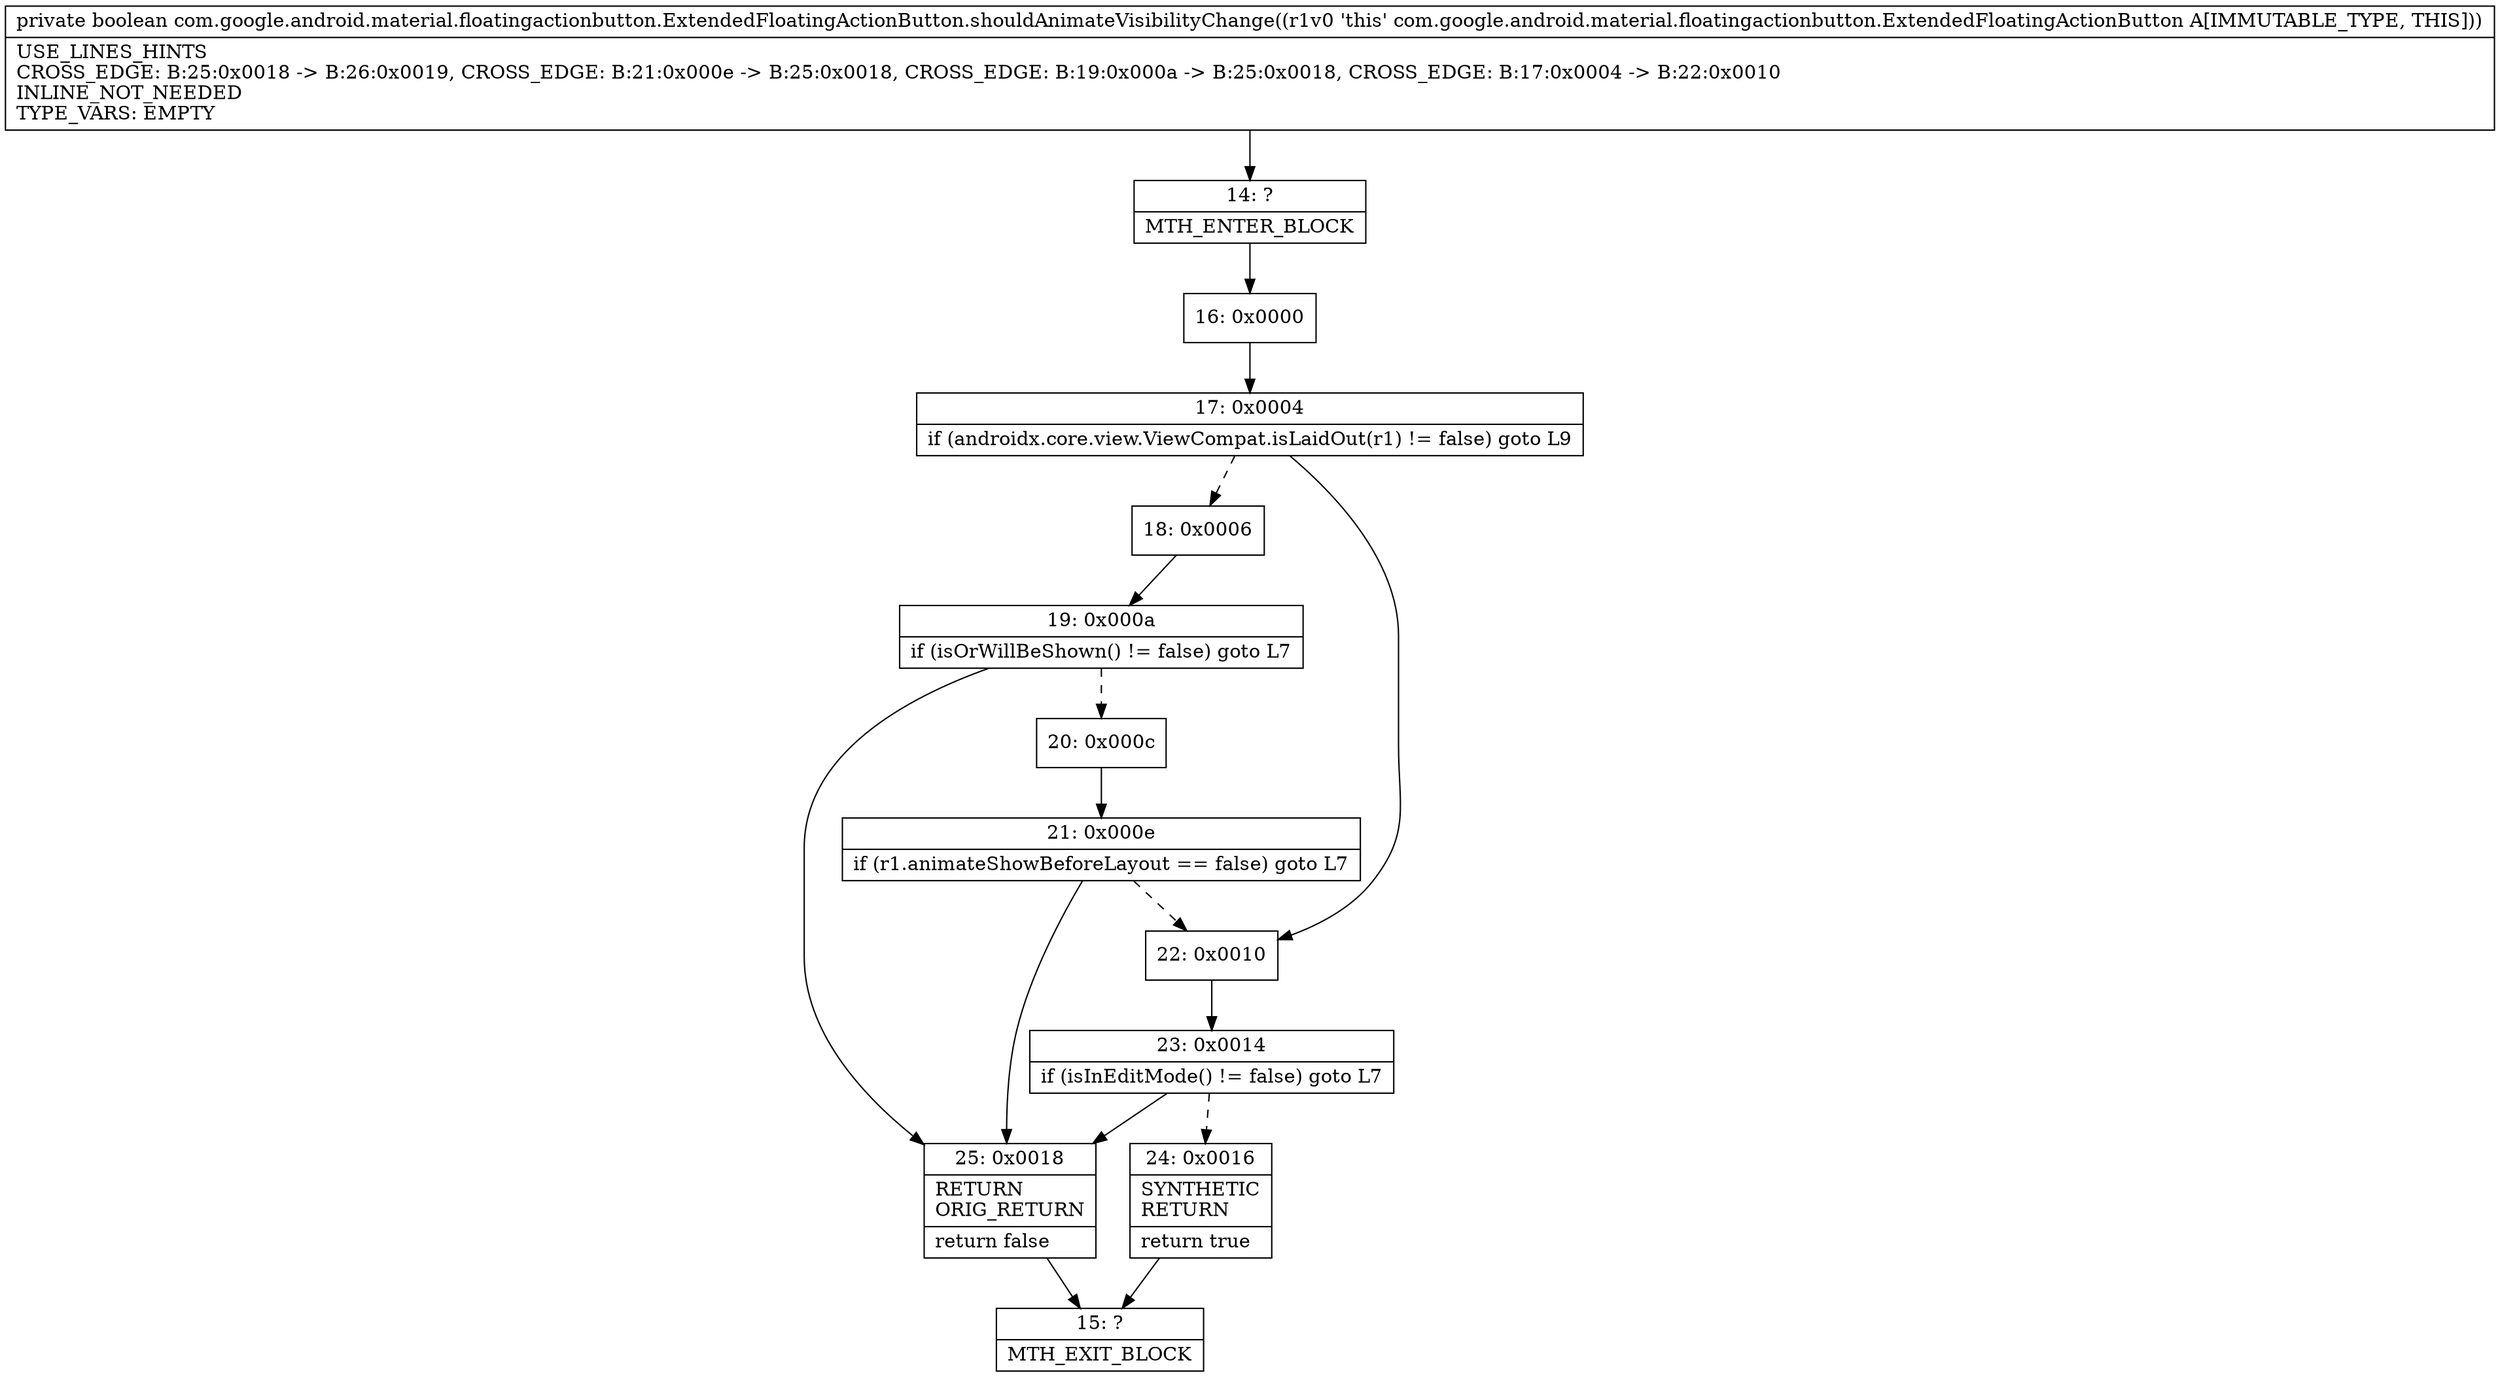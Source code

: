 digraph "CFG forcom.google.android.material.floatingactionbutton.ExtendedFloatingActionButton.shouldAnimateVisibilityChange()Z" {
Node_14 [shape=record,label="{14\:\ ?|MTH_ENTER_BLOCK\l}"];
Node_16 [shape=record,label="{16\:\ 0x0000}"];
Node_17 [shape=record,label="{17\:\ 0x0004|if (androidx.core.view.ViewCompat.isLaidOut(r1) != false) goto L9\l}"];
Node_18 [shape=record,label="{18\:\ 0x0006}"];
Node_19 [shape=record,label="{19\:\ 0x000a|if (isOrWillBeShown() != false) goto L7\l}"];
Node_20 [shape=record,label="{20\:\ 0x000c}"];
Node_21 [shape=record,label="{21\:\ 0x000e|if (r1.animateShowBeforeLayout == false) goto L7\l}"];
Node_25 [shape=record,label="{25\:\ 0x0018|RETURN\lORIG_RETURN\l|return false\l}"];
Node_15 [shape=record,label="{15\:\ ?|MTH_EXIT_BLOCK\l}"];
Node_22 [shape=record,label="{22\:\ 0x0010}"];
Node_23 [shape=record,label="{23\:\ 0x0014|if (isInEditMode() != false) goto L7\l}"];
Node_24 [shape=record,label="{24\:\ 0x0016|SYNTHETIC\lRETURN\l|return true\l}"];
MethodNode[shape=record,label="{private boolean com.google.android.material.floatingactionbutton.ExtendedFloatingActionButton.shouldAnimateVisibilityChange((r1v0 'this' com.google.android.material.floatingactionbutton.ExtendedFloatingActionButton A[IMMUTABLE_TYPE, THIS]))  | USE_LINES_HINTS\lCROSS_EDGE: B:25:0x0018 \-\> B:26:0x0019, CROSS_EDGE: B:21:0x000e \-\> B:25:0x0018, CROSS_EDGE: B:19:0x000a \-\> B:25:0x0018, CROSS_EDGE: B:17:0x0004 \-\> B:22:0x0010\lINLINE_NOT_NEEDED\lTYPE_VARS: EMPTY\l}"];
MethodNode -> Node_14;Node_14 -> Node_16;
Node_16 -> Node_17;
Node_17 -> Node_18[style=dashed];
Node_17 -> Node_22;
Node_18 -> Node_19;
Node_19 -> Node_20[style=dashed];
Node_19 -> Node_25;
Node_20 -> Node_21;
Node_21 -> Node_22[style=dashed];
Node_21 -> Node_25;
Node_25 -> Node_15;
Node_22 -> Node_23;
Node_23 -> Node_24[style=dashed];
Node_23 -> Node_25;
Node_24 -> Node_15;
}

